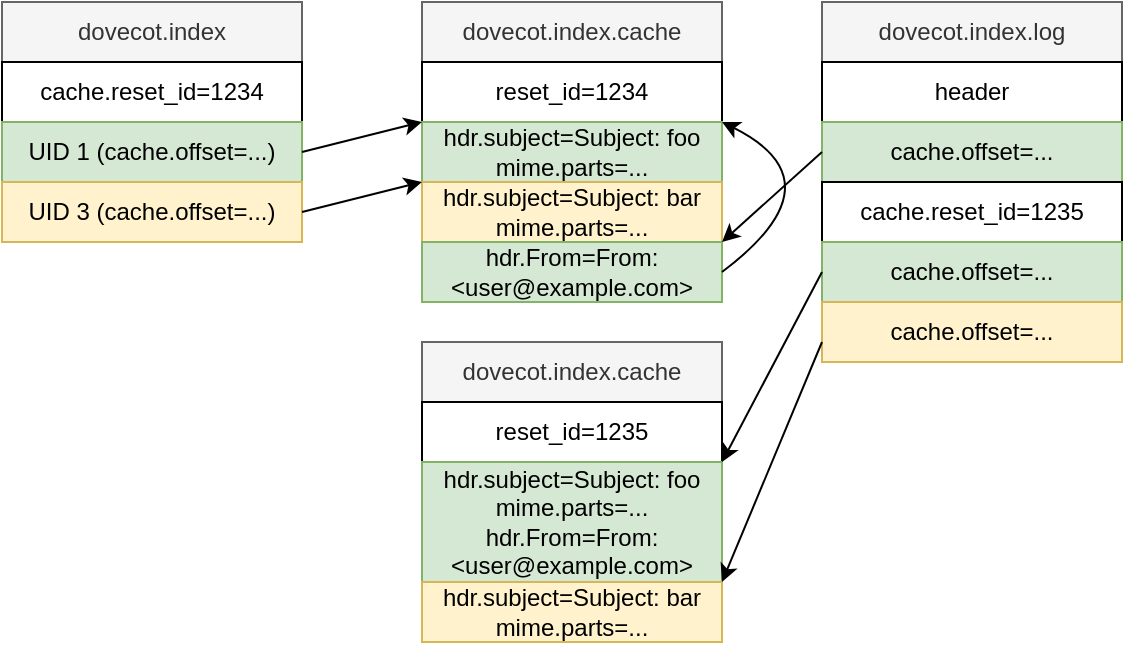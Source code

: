 <mxfile version="14.1.8" type="device"><diagram id="5p0F8xeoP52dvyFxxhJz" name="Page-1"><mxGraphModel dx="888" dy="672" grid="1" gridSize="10" guides="1" tooltips="1" connect="1" arrows="1" fold="1" page="1" pageScale="1" pageWidth="850" pageHeight="1100" math="0" shadow="0"><root><mxCell id="0"/><mxCell id="1" parent="0"/><mxCell id="VS0XZBOxseH6pmL-PmdT-2" value="dovecot.index" style="rounded=0;whiteSpace=wrap;html=1;fillColor=#f5f5f5;strokeColor=#666666;fontColor=#333333;" parent="1" vertex="1"><mxGeometry x="40" y="40" width="150" height="30" as="geometry"/></mxCell><mxCell id="VS0XZBOxseH6pmL-PmdT-3" value="cache.reset_id=1234" style="whiteSpace=wrap;html=1;rounded=0;" parent="1" vertex="1"><mxGeometry x="40" y="70" width="150" height="30" as="geometry"/></mxCell><mxCell id="VS0XZBOxseH6pmL-PmdT-5" value="UID 1 (cache.offset=...)" style="whiteSpace=wrap;html=1;rounded=0;fillColor=#d5e8d4;strokeColor=#82b366;" parent="1" vertex="1"><mxGeometry x="40" y="100" width="150" height="30" as="geometry"/></mxCell><mxCell id="VS0XZBOxseH6pmL-PmdT-6" value="UID 3 (cache.offset=...)" style="whiteSpace=wrap;html=1;rounded=0;fillColor=#fff2cc;strokeColor=#d6b656;" parent="1" vertex="1"><mxGeometry x="40" y="130" width="150" height="30" as="geometry"/></mxCell><mxCell id="VS0XZBOxseH6pmL-PmdT-8" value="dovecot.index.log" style="rounded=0;whiteSpace=wrap;html=1;fillColor=#f5f5f5;strokeColor=#666666;fontColor=#333333;" parent="1" vertex="1"><mxGeometry x="450" y="40" width="150" height="30" as="geometry"/></mxCell><mxCell id="VS0XZBOxseH6pmL-PmdT-9" value="header" style="whiteSpace=wrap;html=1;rounded=0;" parent="1" vertex="1"><mxGeometry x="450" y="70" width="150" height="30" as="geometry"/></mxCell><mxCell id="VS0XZBOxseH6pmL-PmdT-14" value="dovecot.index.cache" style="rounded=0;whiteSpace=wrap;html=1;fillColor=#f5f5f5;strokeColor=#666666;fontColor=#333333;" parent="1" vertex="1"><mxGeometry x="250" y="40" width="150" height="30" as="geometry"/></mxCell><mxCell id="VS0XZBOxseH6pmL-PmdT-15" value="reset_id=1234" style="whiteSpace=wrap;html=1;rounded=0;" parent="1" vertex="1"><mxGeometry x="250" y="70" width="150" height="30" as="geometry"/></mxCell><mxCell id="VS0XZBOxseH6pmL-PmdT-17" value="hdr.subject=Subject: foo&lt;br&gt;mime.parts=..." style="whiteSpace=wrap;html=1;rounded=0;fillColor=#d5e8d4;strokeColor=#82b366;" parent="1" vertex="1"><mxGeometry x="250" y="100" width="150" height="30" as="geometry"/></mxCell><mxCell id="VS0XZBOxseH6pmL-PmdT-18" value="hdr.subject=Subject: bar&lt;br&gt;mime.parts=..." style="whiteSpace=wrap;html=1;rounded=0;fillColor=#fff2cc;strokeColor=#d6b656;" parent="1" vertex="1"><mxGeometry x="250" y="130" width="150" height="30" as="geometry"/></mxCell><mxCell id="VS0XZBOxseH6pmL-PmdT-20" value="hdr.From=From: &amp;lt;user@example.com&amp;gt;" style="whiteSpace=wrap;html=1;rounded=0;fillColor=#d5e8d4;strokeColor=#82b366;" parent="1" vertex="1"><mxGeometry x="250" y="160" width="150" height="30" as="geometry"/></mxCell><mxCell id="VS0XZBOxseH6pmL-PmdT-23" value="cache.offset=..." style="whiteSpace=wrap;html=1;rounded=0;fillColor=#d5e8d4;strokeColor=#82b366;" parent="1" vertex="1"><mxGeometry x="450" y="100" width="150" height="30" as="geometry"/></mxCell><mxCell id="VS0XZBOxseH6pmL-PmdT-25" value="cache.reset_id=1235" style="whiteSpace=wrap;html=1;rounded=0;" parent="1" vertex="1"><mxGeometry x="450" y="130" width="150" height="30" as="geometry"/></mxCell><mxCell id="OK1YY3ddounlKf7AhT6N-1" value="" style="endArrow=classic;html=1;entryX=0;entryY=0;entryDx=0;entryDy=0;exitX=1;exitY=0.5;exitDx=0;exitDy=0;" edge="1" parent="1" source="VS0XZBOxseH6pmL-PmdT-5" target="VS0XZBOxseH6pmL-PmdT-17"><mxGeometry width="50" height="50" relative="1" as="geometry"><mxPoint x="400" y="340" as="sourcePoint"/><mxPoint x="450" y="290" as="targetPoint"/></mxGeometry></mxCell><mxCell id="OK1YY3ddounlKf7AhT6N-2" value="" style="endArrow=classic;html=1;entryX=0;entryY=0.5;entryDx=0;entryDy=0;exitX=1;exitY=0.5;exitDx=0;exitDy=0;" edge="1" parent="1" source="VS0XZBOxseH6pmL-PmdT-6"><mxGeometry width="50" height="50" relative="1" as="geometry"><mxPoint x="190" y="130" as="sourcePoint"/><mxPoint x="250" y="130" as="targetPoint"/></mxGeometry></mxCell><mxCell id="OK1YY3ddounlKf7AhT6N-3" value="" style="endArrow=classic;html=1;entryX=1;entryY=0;entryDx=0;entryDy=0;exitX=0;exitY=0.5;exitDx=0;exitDy=0;" edge="1" parent="1" source="VS0XZBOxseH6pmL-PmdT-23" target="VS0XZBOxseH6pmL-PmdT-20"><mxGeometry width="50" height="50" relative="1" as="geometry"><mxPoint x="400" y="320" as="sourcePoint"/><mxPoint x="450" y="270" as="targetPoint"/></mxGeometry></mxCell><mxCell id="OK1YY3ddounlKf7AhT6N-5" value="" style="endArrow=classic;html=1;exitX=1;exitY=0.5;exitDx=0;exitDy=0;curved=1;entryX=1;entryY=0;entryDx=0;entryDy=0;" edge="1" parent="1" source="VS0XZBOxseH6pmL-PmdT-20" target="VS0XZBOxseH6pmL-PmdT-17"><mxGeometry width="50" height="50" relative="1" as="geometry"><mxPoint x="400" y="320" as="sourcePoint"/><mxPoint x="420" y="110" as="targetPoint"/><Array as="points"><mxPoint x="460" y="130"/></Array></mxGeometry></mxCell><mxCell id="OK1YY3ddounlKf7AhT6N-6" value="dovecot.index.cache" style="rounded=0;whiteSpace=wrap;html=1;fillColor=#f5f5f5;strokeColor=#666666;fontColor=#333333;" vertex="1" parent="1"><mxGeometry x="250" y="210" width="150" height="30" as="geometry"/></mxCell><mxCell id="OK1YY3ddounlKf7AhT6N-7" value="reset_id=1235" style="whiteSpace=wrap;html=1;rounded=0;" vertex="1" parent="1"><mxGeometry x="250" y="240" width="150" height="30" as="geometry"/></mxCell><mxCell id="OK1YY3ddounlKf7AhT6N-8" value="hdr.subject=Subject: foo&lt;br&gt;mime.parts=...&lt;br&gt;hdr.From=From: &amp;lt;user@example.com&amp;gt;" style="whiteSpace=wrap;html=1;rounded=0;fillColor=#d5e8d4;strokeColor=#82b366;" vertex="1" parent="1"><mxGeometry x="250" y="270" width="150" height="60" as="geometry"/></mxCell><mxCell id="OK1YY3ddounlKf7AhT6N-9" value="hdr.subject=Subject: bar&lt;br&gt;mime.parts=..." style="whiteSpace=wrap;html=1;rounded=0;fillColor=#fff2cc;strokeColor=#d6b656;" vertex="1" parent="1"><mxGeometry x="250" y="330" width="150" height="30" as="geometry"/></mxCell><mxCell id="OK1YY3ddounlKf7AhT6N-11" value="cache.offset=..." style="whiteSpace=wrap;html=1;rounded=0;fillColor=#d5e8d4;strokeColor=#82b366;" vertex="1" parent="1"><mxGeometry x="450" y="160" width="150" height="30" as="geometry"/></mxCell><mxCell id="OK1YY3ddounlKf7AhT6N-12" value="cache.offset=..." style="whiteSpace=wrap;html=1;rounded=0;fillColor=#fff2cc;strokeColor=#d6b656;" vertex="1" parent="1"><mxGeometry x="450" y="190" width="150" height="30" as="geometry"/></mxCell><mxCell id="OK1YY3ddounlKf7AhT6N-13" value="" style="endArrow=classic;html=1;entryX=1;entryY=0;entryDx=0;entryDy=0;exitX=0;exitY=0.5;exitDx=0;exitDy=0;" edge="1" parent="1" source="OK1YY3ddounlKf7AhT6N-11" target="OK1YY3ddounlKf7AhT6N-8"><mxGeometry width="50" height="50" relative="1" as="geometry"><mxPoint x="460" y="125" as="sourcePoint"/><mxPoint x="410" y="170" as="targetPoint"/></mxGeometry></mxCell><mxCell id="OK1YY3ddounlKf7AhT6N-14" value="" style="endArrow=classic;html=1;entryX=1;entryY=1;entryDx=0;entryDy=0;exitX=0;exitY=0.5;exitDx=0;exitDy=0;" edge="1" parent="1" target="OK1YY3ddounlKf7AhT6N-8"><mxGeometry width="50" height="50" relative="1" as="geometry"><mxPoint x="450" y="210" as="sourcePoint"/><mxPoint x="400" y="305" as="targetPoint"/></mxGeometry></mxCell></root></mxGraphModel></diagram></mxfile>